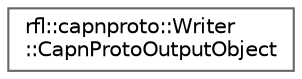 digraph "类继承关系图"
{
 // LATEX_PDF_SIZE
  bgcolor="transparent";
  edge [fontname=Helvetica,fontsize=10,labelfontname=Helvetica,labelfontsize=10];
  node [fontname=Helvetica,fontsize=10,shape=box,height=0.2,width=0.4];
  rankdir="LR";
  Node0 [id="Node000000",label="rfl::capnproto::Writer\l::CapnProtoOutputObject",height=0.2,width=0.4,color="grey40", fillcolor="white", style="filled",URL="$structrfl_1_1capnproto_1_1_writer_1_1_capn_proto_output_object.html",tooltip=" "];
}

